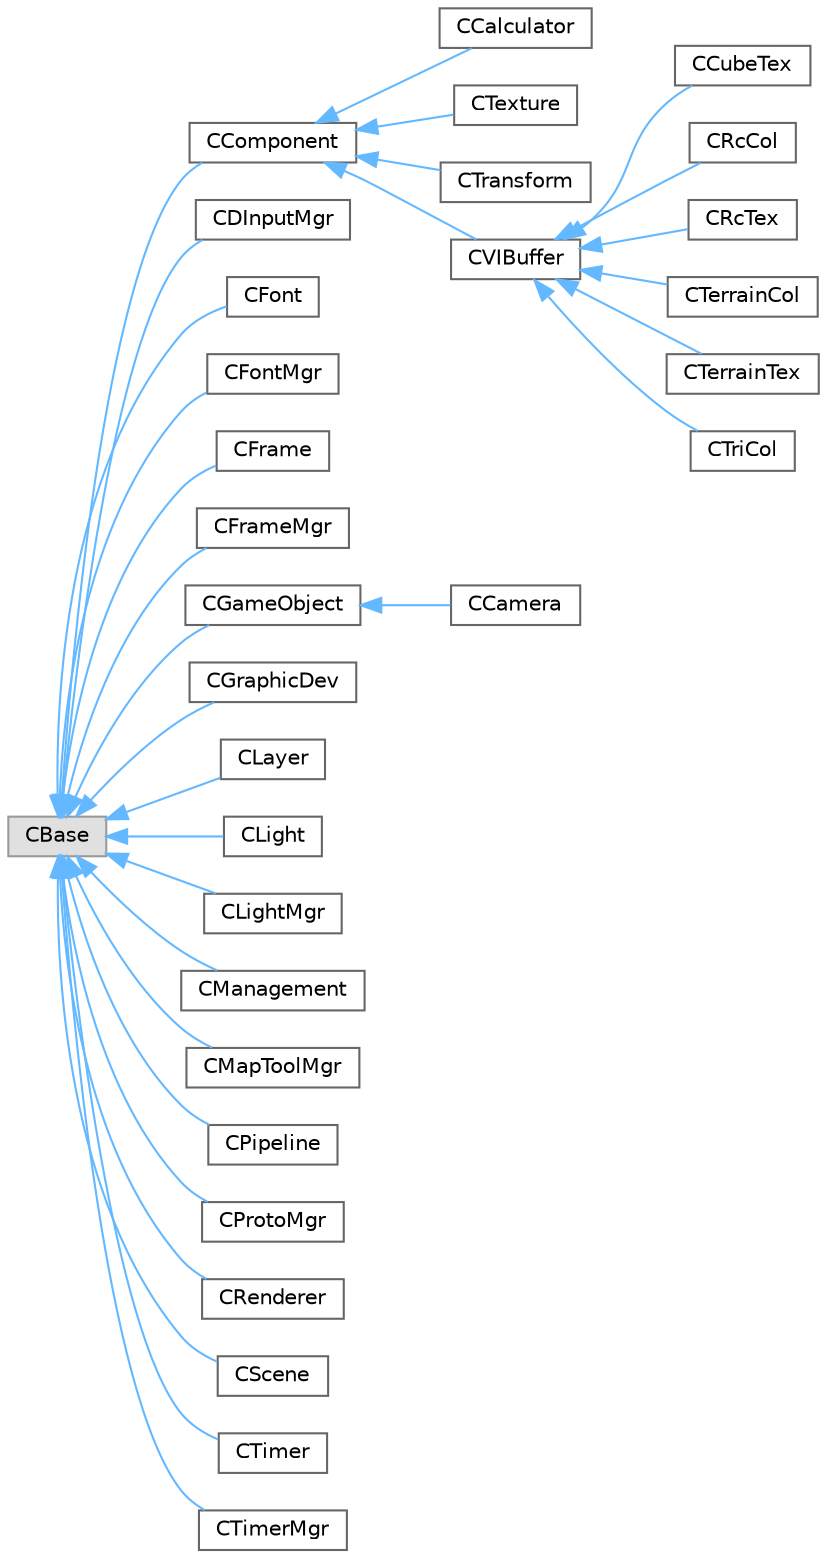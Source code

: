 digraph "그래픽컬한 클래스 계통도"
{
 // LATEX_PDF_SIZE
  bgcolor="transparent";
  edge [fontname=Helvetica,fontsize=10,labelfontname=Helvetica,labelfontsize=10];
  node [fontname=Helvetica,fontsize=10,shape=box,height=0.2,width=0.4];
  rankdir="LR";
  Node0 [id="Node000000",label="CBase",height=0.2,width=0.4,color="grey60", fillcolor="#E0E0E0", style="filled",tooltip=" "];
  Node0 -> Node1 [id="edge1_Node000000_Node000001",dir="back",color="steelblue1",style="solid",tooltip=" "];
  Node1 [id="Node000001",label="CComponent",height=0.2,width=0.4,color="grey40", fillcolor="white", style="filled",URL="$class_c_component.html",tooltip=" "];
  Node1 -> Node2 [id="edge2_Node000001_Node000002",dir="back",color="steelblue1",style="solid",tooltip=" "];
  Node2 [id="Node000002",label="CCalculator",height=0.2,width=0.4,color="grey40", fillcolor="white", style="filled",URL="$class_c_calculator.html",tooltip=" "];
  Node1 -> Node3 [id="edge3_Node000001_Node000003",dir="back",color="steelblue1",style="solid",tooltip=" "];
  Node3 [id="Node000003",label="CTexture",height=0.2,width=0.4,color="grey40", fillcolor="white", style="filled",URL="$class_c_texture.html",tooltip=" "];
  Node1 -> Node4 [id="edge4_Node000001_Node000004",dir="back",color="steelblue1",style="solid",tooltip=" "];
  Node4 [id="Node000004",label="CTransform",height=0.2,width=0.4,color="grey40", fillcolor="white", style="filled",URL="$class_c_transform.html",tooltip=" "];
  Node1 -> Node5 [id="edge5_Node000001_Node000005",dir="back",color="steelblue1",style="solid",tooltip=" "];
  Node5 [id="Node000005",label="CVIBuffer",height=0.2,width=0.4,color="grey40", fillcolor="white", style="filled",URL="$class_c_v_i_buffer.html",tooltip=" "];
  Node5 -> Node6 [id="edge6_Node000005_Node000006",dir="back",color="steelblue1",style="solid",tooltip=" "];
  Node6 [id="Node000006",label="CCubeTex",height=0.2,width=0.4,color="grey40", fillcolor="white", style="filled",URL="$class_c_cube_tex.html",tooltip=" "];
  Node5 -> Node7 [id="edge7_Node000005_Node000007",dir="back",color="steelblue1",style="solid",tooltip=" "];
  Node7 [id="Node000007",label="CRcCol",height=0.2,width=0.4,color="grey40", fillcolor="white", style="filled",URL="$class_c_rc_col.html",tooltip=" "];
  Node5 -> Node8 [id="edge8_Node000005_Node000008",dir="back",color="steelblue1",style="solid",tooltip=" "];
  Node8 [id="Node000008",label="CRcTex",height=0.2,width=0.4,color="grey40", fillcolor="white", style="filled",URL="$class_c_rc_tex.html",tooltip=" "];
  Node5 -> Node9 [id="edge9_Node000005_Node000009",dir="back",color="steelblue1",style="solid",tooltip=" "];
  Node9 [id="Node000009",label="CTerrainCol",height=0.2,width=0.4,color="grey40", fillcolor="white", style="filled",URL="$class_c_terrain_col.html",tooltip=" "];
  Node5 -> Node10 [id="edge10_Node000005_Node000010",dir="back",color="steelblue1",style="solid",tooltip=" "];
  Node10 [id="Node000010",label="CTerrainTex",height=0.2,width=0.4,color="grey40", fillcolor="white", style="filled",URL="$class_c_terrain_tex.html",tooltip=" "];
  Node5 -> Node11 [id="edge11_Node000005_Node000011",dir="back",color="steelblue1",style="solid",tooltip=" "];
  Node11 [id="Node000011",label="CTriCol",height=0.2,width=0.4,color="grey40", fillcolor="white", style="filled",URL="$class_c_tri_col.html",tooltip=" "];
  Node0 -> Node12 [id="edge12_Node000000_Node000012",dir="back",color="steelblue1",style="solid",tooltip=" "];
  Node12 [id="Node000012",label="CDInputMgr",height=0.2,width=0.4,color="grey40", fillcolor="white", style="filled",URL="$class_c_d_input_mgr.html",tooltip=" "];
  Node0 -> Node13 [id="edge13_Node000000_Node000013",dir="back",color="steelblue1",style="solid",tooltip=" "];
  Node13 [id="Node000013",label="CFont",height=0.2,width=0.4,color="grey40", fillcolor="white", style="filled",URL="$class_c_font.html",tooltip=" "];
  Node0 -> Node14 [id="edge14_Node000000_Node000014",dir="back",color="steelblue1",style="solid",tooltip=" "];
  Node14 [id="Node000014",label="CFontMgr",height=0.2,width=0.4,color="grey40", fillcolor="white", style="filled",URL="$class_c_font_mgr.html",tooltip=" "];
  Node0 -> Node15 [id="edge15_Node000000_Node000015",dir="back",color="steelblue1",style="solid",tooltip=" "];
  Node15 [id="Node000015",label="CFrame",height=0.2,width=0.4,color="grey40", fillcolor="white", style="filled",URL="$class_c_frame.html",tooltip=" "];
  Node0 -> Node16 [id="edge16_Node000000_Node000016",dir="back",color="steelblue1",style="solid",tooltip=" "];
  Node16 [id="Node000016",label="CFrameMgr",height=0.2,width=0.4,color="grey40", fillcolor="white", style="filled",URL="$class_c_frame_mgr.html",tooltip=" "];
  Node0 -> Node17 [id="edge17_Node000000_Node000017",dir="back",color="steelblue1",style="solid",tooltip=" "];
  Node17 [id="Node000017",label="CGameObject",height=0.2,width=0.4,color="grey40", fillcolor="white", style="filled",URL="$class_c_game_object.html",tooltip=" "];
  Node17 -> Node18 [id="edge18_Node000017_Node000018",dir="back",color="steelblue1",style="solid",tooltip=" "];
  Node18 [id="Node000018",label="CCamera",height=0.2,width=0.4,color="grey40", fillcolor="white", style="filled",URL="$class_c_camera.html",tooltip=" "];
  Node0 -> Node19 [id="edge19_Node000000_Node000019",dir="back",color="steelblue1",style="solid",tooltip=" "];
  Node19 [id="Node000019",label="CGraphicDev",height=0.2,width=0.4,color="grey40", fillcolor="white", style="filled",URL="$class_c_graphic_dev.html",tooltip=" "];
  Node0 -> Node20 [id="edge20_Node000000_Node000020",dir="back",color="steelblue1",style="solid",tooltip=" "];
  Node20 [id="Node000020",label="CLayer",height=0.2,width=0.4,color="grey40", fillcolor="white", style="filled",URL="$class_c_layer.html",tooltip=" "];
  Node0 -> Node21 [id="edge21_Node000000_Node000021",dir="back",color="steelblue1",style="solid",tooltip=" "];
  Node21 [id="Node000021",label="CLight",height=0.2,width=0.4,color="grey40", fillcolor="white", style="filled",URL="$class_c_light.html",tooltip=" "];
  Node0 -> Node22 [id="edge22_Node000000_Node000022",dir="back",color="steelblue1",style="solid",tooltip=" "];
  Node22 [id="Node000022",label="CLightMgr",height=0.2,width=0.4,color="grey40", fillcolor="white", style="filled",URL="$class_c_light_mgr.html",tooltip=" "];
  Node0 -> Node23 [id="edge23_Node000000_Node000023",dir="back",color="steelblue1",style="solid",tooltip=" "];
  Node23 [id="Node000023",label="CManagement",height=0.2,width=0.4,color="grey40", fillcolor="white", style="filled",URL="$class_c_management.html",tooltip=" "];
  Node0 -> Node24 [id="edge24_Node000000_Node000024",dir="back",color="steelblue1",style="solid",tooltip=" "];
  Node24 [id="Node000024",label="CMapToolMgr",height=0.2,width=0.4,color="grey40", fillcolor="white", style="filled",URL="$class_c_map_tool_mgr.html",tooltip=" "];
  Node0 -> Node25 [id="edge25_Node000000_Node000025",dir="back",color="steelblue1",style="solid",tooltip=" "];
  Node25 [id="Node000025",label="CPipeline",height=0.2,width=0.4,color="grey40", fillcolor="white", style="filled",URL="$class_c_pipeline.html",tooltip=" "];
  Node0 -> Node26 [id="edge26_Node000000_Node000026",dir="back",color="steelblue1",style="solid",tooltip=" "];
  Node26 [id="Node000026",label="CProtoMgr",height=0.2,width=0.4,color="grey40", fillcolor="white", style="filled",URL="$class_c_proto_mgr.html",tooltip=" "];
  Node0 -> Node27 [id="edge27_Node000000_Node000027",dir="back",color="steelblue1",style="solid",tooltip=" "];
  Node27 [id="Node000027",label="CRenderer",height=0.2,width=0.4,color="grey40", fillcolor="white", style="filled",URL="$class_c_renderer.html",tooltip=" "];
  Node0 -> Node28 [id="edge28_Node000000_Node000028",dir="back",color="steelblue1",style="solid",tooltip=" "];
  Node28 [id="Node000028",label="CScene",height=0.2,width=0.4,color="grey40", fillcolor="white", style="filled",URL="$class_c_scene.html",tooltip=" "];
  Node0 -> Node29 [id="edge29_Node000000_Node000029",dir="back",color="steelblue1",style="solid",tooltip=" "];
  Node29 [id="Node000029",label="CTimer",height=0.2,width=0.4,color="grey40", fillcolor="white", style="filled",URL="$class_c_timer.html",tooltip=" "];
  Node0 -> Node30 [id="edge30_Node000000_Node000030",dir="back",color="steelblue1",style="solid",tooltip=" "];
  Node30 [id="Node000030",label="CTimerMgr",height=0.2,width=0.4,color="grey40", fillcolor="white", style="filled",URL="$class_c_timer_mgr.html",tooltip=" "];
}
